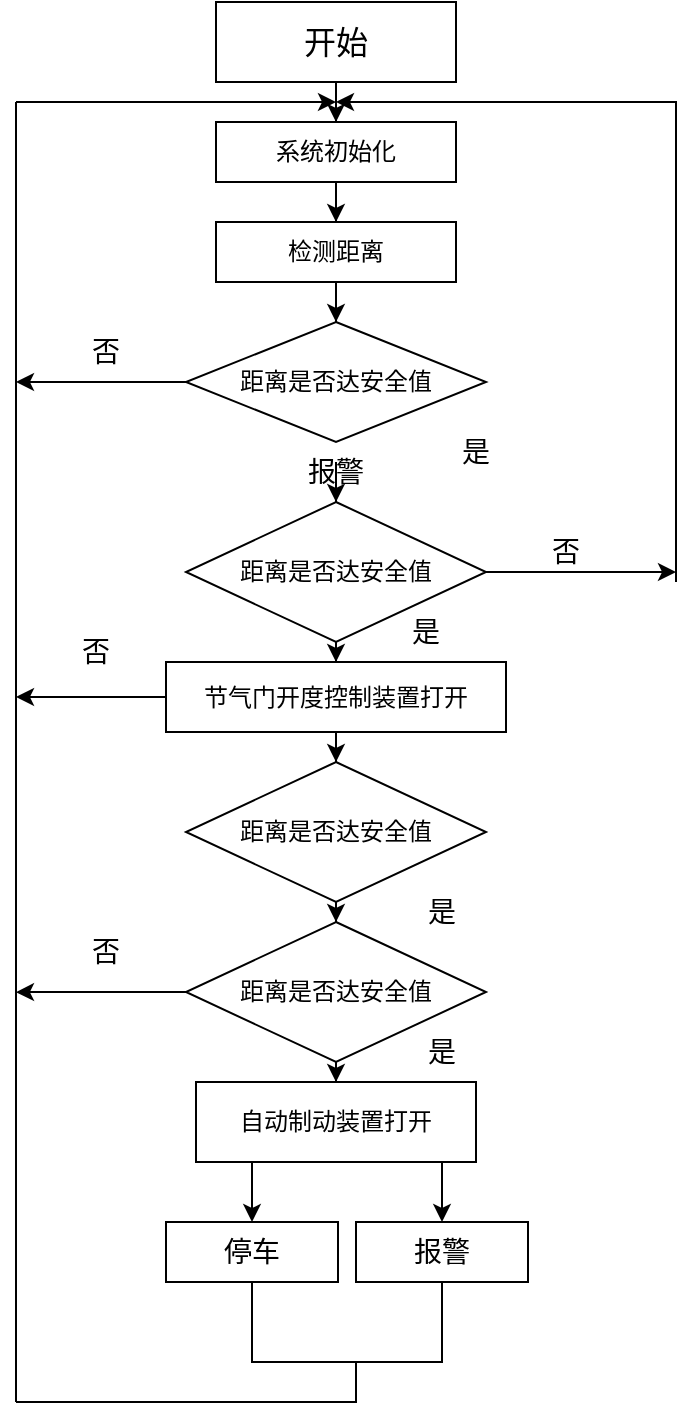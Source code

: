 <mxfile version="20.0.1" type="github">
  <diagram id="C1d3u3oV7PMwIfMLYhfi" name="Page-1">
    <mxGraphModel dx="2966" dy="1563" grid="1" gridSize="10" guides="1" tooltips="1" connect="1" arrows="1" fold="1" page="1" pageScale="1" pageWidth="1169" pageHeight="1654" math="0" shadow="0">
      <root>
        <mxCell id="0" />
        <mxCell id="1" parent="0" />
        <mxCell id="Y9t75XEt5-iBULSz1cMZ-4" value="" style="edgeStyle=orthogonalEdgeStyle;rounded=0;orthogonalLoop=1;jettySize=auto;html=1;fontSize=14;" edge="1" parent="1" source="Y9t75XEt5-iBULSz1cMZ-1" target="Y9t75XEt5-iBULSz1cMZ-3">
          <mxGeometry relative="1" as="geometry" />
        </mxCell>
        <mxCell id="Y9t75XEt5-iBULSz1cMZ-1" value="&lt;font size=&quot;3&quot;&gt;开始&lt;/font&gt;" style="rounded=0;whiteSpace=wrap;html=1;" vertex="1" parent="1">
          <mxGeometry x="330" y="90" width="120" height="40" as="geometry" />
        </mxCell>
        <mxCell id="Y9t75XEt5-iBULSz1cMZ-6" value="" style="edgeStyle=orthogonalEdgeStyle;rounded=0;orthogonalLoop=1;jettySize=auto;html=1;fontSize=14;" edge="1" parent="1" source="Y9t75XEt5-iBULSz1cMZ-3" target="Y9t75XEt5-iBULSz1cMZ-5">
          <mxGeometry relative="1" as="geometry" />
        </mxCell>
        <mxCell id="Y9t75XEt5-iBULSz1cMZ-3" value="系统初始化" style="whiteSpace=wrap;html=1;rounded=0;" vertex="1" parent="1">
          <mxGeometry x="330" y="150" width="120" height="30" as="geometry" />
        </mxCell>
        <mxCell id="Y9t75XEt5-iBULSz1cMZ-8" value="" style="edgeStyle=orthogonalEdgeStyle;rounded=0;orthogonalLoop=1;jettySize=auto;html=1;fontSize=14;" edge="1" parent="1" source="Y9t75XEt5-iBULSz1cMZ-5" target="Y9t75XEt5-iBULSz1cMZ-7">
          <mxGeometry relative="1" as="geometry" />
        </mxCell>
        <mxCell id="Y9t75XEt5-iBULSz1cMZ-5" value="检测距离" style="whiteSpace=wrap;html=1;rounded=0;" vertex="1" parent="1">
          <mxGeometry x="330" y="200" width="120" height="30" as="geometry" />
        </mxCell>
        <mxCell id="Y9t75XEt5-iBULSz1cMZ-10" value="" style="edgeStyle=orthogonalEdgeStyle;rounded=0;orthogonalLoop=1;jettySize=auto;html=1;fontSize=14;startArrow=none;" edge="1" parent="1" source="Y9t75XEt5-iBULSz1cMZ-11" target="Y9t75XEt5-iBULSz1cMZ-9">
          <mxGeometry relative="1" as="geometry" />
        </mxCell>
        <mxCell id="Y9t75XEt5-iBULSz1cMZ-7" value="距离是否达安全值" style="rhombus;whiteSpace=wrap;html=1;rounded=0;" vertex="1" parent="1">
          <mxGeometry x="315" y="250" width="150" height="60" as="geometry" />
        </mxCell>
        <mxCell id="Y9t75XEt5-iBULSz1cMZ-14" value="" style="edgeStyle=orthogonalEdgeStyle;rounded=0;orthogonalLoop=1;jettySize=auto;html=1;fontSize=14;" edge="1" parent="1" source="Y9t75XEt5-iBULSz1cMZ-9" target="Y9t75XEt5-iBULSz1cMZ-13">
          <mxGeometry relative="1" as="geometry" />
        </mxCell>
        <mxCell id="Y9t75XEt5-iBULSz1cMZ-48" style="edgeStyle=orthogonalEdgeStyle;rounded=0;orthogonalLoop=1;jettySize=auto;html=1;exitX=1;exitY=0.5;exitDx=0;exitDy=0;fontSize=14;" edge="1" parent="1" source="Y9t75XEt5-iBULSz1cMZ-9">
          <mxGeometry relative="1" as="geometry">
            <mxPoint x="560" y="375" as="targetPoint" />
          </mxGeometry>
        </mxCell>
        <mxCell id="Y9t75XEt5-iBULSz1cMZ-9" value="距离是否达安全值" style="rhombus;whiteSpace=wrap;html=1;rounded=0;" vertex="1" parent="1">
          <mxGeometry x="315" y="340" width="150" height="70" as="geometry" />
        </mxCell>
        <mxCell id="Y9t75XEt5-iBULSz1cMZ-11" value="报警" style="text;html=1;strokeColor=none;fillColor=none;align=center;verticalAlign=middle;whiteSpace=wrap;rounded=0;fontSize=14;" vertex="1" parent="1">
          <mxGeometry x="360" y="310" width="60" height="30" as="geometry" />
        </mxCell>
        <mxCell id="Y9t75XEt5-iBULSz1cMZ-12" value="" style="edgeStyle=orthogonalEdgeStyle;rounded=0;orthogonalLoop=1;jettySize=auto;html=1;fontSize=14;endArrow=none;" edge="1" parent="1" source="Y9t75XEt5-iBULSz1cMZ-7" target="Y9t75XEt5-iBULSz1cMZ-11">
          <mxGeometry relative="1" as="geometry">
            <mxPoint x="390" y="310" as="sourcePoint" />
            <mxPoint x="390" y="370" as="targetPoint" />
            <Array as="points">
              <mxPoint x="390" y="310" />
              <mxPoint x="390" y="310" />
            </Array>
          </mxGeometry>
        </mxCell>
        <mxCell id="Y9t75XEt5-iBULSz1cMZ-18" style="edgeStyle=orthogonalEdgeStyle;rounded=0;orthogonalLoop=1;jettySize=auto;html=1;entryX=0.5;entryY=0;entryDx=0;entryDy=0;fontSize=14;" edge="1" parent="1" source="Y9t75XEt5-iBULSz1cMZ-13" target="Y9t75XEt5-iBULSz1cMZ-17">
          <mxGeometry relative="1" as="geometry" />
        </mxCell>
        <mxCell id="Y9t75XEt5-iBULSz1cMZ-52" style="edgeStyle=orthogonalEdgeStyle;rounded=0;orthogonalLoop=1;jettySize=auto;html=1;fontSize=14;" edge="1" parent="1" source="Y9t75XEt5-iBULSz1cMZ-13">
          <mxGeometry relative="1" as="geometry">
            <mxPoint x="230.0" y="437.5" as="targetPoint" />
          </mxGeometry>
        </mxCell>
        <mxCell id="Y9t75XEt5-iBULSz1cMZ-13" value="节气门开度控制装置打开" style="whiteSpace=wrap;html=1;rounded=0;" vertex="1" parent="1">
          <mxGeometry x="305" y="420" width="170" height="35" as="geometry" />
        </mxCell>
        <mxCell id="Y9t75XEt5-iBULSz1cMZ-20" value="" style="edgeStyle=orthogonalEdgeStyle;rounded=0;orthogonalLoop=1;jettySize=auto;html=1;fontSize=14;" edge="1" parent="1" source="Y9t75XEt5-iBULSz1cMZ-17" target="Y9t75XEt5-iBULSz1cMZ-19">
          <mxGeometry relative="1" as="geometry" />
        </mxCell>
        <mxCell id="Y9t75XEt5-iBULSz1cMZ-17" value="距离是否达安全值" style="rhombus;whiteSpace=wrap;html=1;rounded=0;" vertex="1" parent="1">
          <mxGeometry x="315" y="470" width="150" height="70" as="geometry" />
        </mxCell>
        <mxCell id="Y9t75XEt5-iBULSz1cMZ-22" value="" style="edgeStyle=orthogonalEdgeStyle;rounded=0;orthogonalLoop=1;jettySize=auto;html=1;fontSize=14;" edge="1" parent="1" source="Y9t75XEt5-iBULSz1cMZ-19" target="Y9t75XEt5-iBULSz1cMZ-21">
          <mxGeometry relative="1" as="geometry" />
        </mxCell>
        <mxCell id="Y9t75XEt5-iBULSz1cMZ-55" style="edgeStyle=orthogonalEdgeStyle;rounded=0;orthogonalLoop=1;jettySize=auto;html=1;exitX=0;exitY=0.5;exitDx=0;exitDy=0;fontSize=14;" edge="1" parent="1" source="Y9t75XEt5-iBULSz1cMZ-19">
          <mxGeometry relative="1" as="geometry">
            <mxPoint x="230.0" y="585.069" as="targetPoint" />
          </mxGeometry>
        </mxCell>
        <mxCell id="Y9t75XEt5-iBULSz1cMZ-19" value="距离是否达安全值" style="rhombus;whiteSpace=wrap;html=1;rounded=0;" vertex="1" parent="1">
          <mxGeometry x="315" y="550" width="150" height="70" as="geometry" />
        </mxCell>
        <mxCell id="Y9t75XEt5-iBULSz1cMZ-23" style="edgeStyle=orthogonalEdgeStyle;rounded=0;orthogonalLoop=1;jettySize=auto;html=1;exitX=0.25;exitY=1;exitDx=0;exitDy=0;fontSize=14;entryX=0.5;entryY=0;entryDx=0;entryDy=0;" edge="1" parent="1" source="Y9t75XEt5-iBULSz1cMZ-21" target="Y9t75XEt5-iBULSz1cMZ-24">
          <mxGeometry relative="1" as="geometry">
            <mxPoint x="350" y="740" as="targetPoint" />
          </mxGeometry>
        </mxCell>
        <mxCell id="Y9t75XEt5-iBULSz1cMZ-26" style="edgeStyle=orthogonalEdgeStyle;rounded=0;orthogonalLoop=1;jettySize=auto;html=1;exitX=0.75;exitY=1;exitDx=0;exitDy=0;entryX=0.5;entryY=0;entryDx=0;entryDy=0;fontSize=14;" edge="1" parent="1" source="Y9t75XEt5-iBULSz1cMZ-21" target="Y9t75XEt5-iBULSz1cMZ-25">
          <mxGeometry relative="1" as="geometry" />
        </mxCell>
        <mxCell id="Y9t75XEt5-iBULSz1cMZ-21" value="自动制动装置打开" style="whiteSpace=wrap;html=1;rounded=0;" vertex="1" parent="1">
          <mxGeometry x="320" y="630" width="140" height="40" as="geometry" />
        </mxCell>
        <mxCell id="Y9t75XEt5-iBULSz1cMZ-24" value="停车" style="rounded=0;whiteSpace=wrap;html=1;fontSize=14;" vertex="1" parent="1">
          <mxGeometry x="305" y="700" width="86" height="30" as="geometry" />
        </mxCell>
        <mxCell id="Y9t75XEt5-iBULSz1cMZ-25" value="报警" style="rounded=0;whiteSpace=wrap;html=1;fontSize=14;" vertex="1" parent="1">
          <mxGeometry x="400" y="700" width="86" height="30" as="geometry" />
        </mxCell>
        <mxCell id="Y9t75XEt5-iBULSz1cMZ-36" value="" style="endArrow=classic;html=1;rounded=0;fontSize=14;" edge="1" parent="1">
          <mxGeometry width="50" height="50" relative="1" as="geometry">
            <mxPoint x="230" y="140" as="sourcePoint" />
            <mxPoint x="390" y="140" as="targetPoint" />
          </mxGeometry>
        </mxCell>
        <mxCell id="Y9t75XEt5-iBULSz1cMZ-38" value="" style="endArrow=none;html=1;rounded=0;fontSize=14;" edge="1" parent="1">
          <mxGeometry width="50" height="50" relative="1" as="geometry">
            <mxPoint x="230" y="790" as="sourcePoint" />
            <mxPoint x="230" y="140" as="targetPoint" />
          </mxGeometry>
        </mxCell>
        <mxCell id="Y9t75XEt5-iBULSz1cMZ-41" value="" style="endArrow=none;html=1;rounded=0;fontSize=14;entryX=0.5;entryY=1;entryDx=0;entryDy=0;exitX=0.5;exitY=1;exitDx=0;exitDy=0;" edge="1" parent="1" source="Y9t75XEt5-iBULSz1cMZ-24" target="Y9t75XEt5-iBULSz1cMZ-25">
          <mxGeometry width="50" height="50" relative="1" as="geometry">
            <mxPoint x="370" y="800" as="sourcePoint" />
            <mxPoint x="420" y="750" as="targetPoint" />
            <Array as="points">
              <mxPoint x="348" y="770" />
              <mxPoint x="390" y="770" />
              <mxPoint x="443" y="770" />
            </Array>
          </mxGeometry>
        </mxCell>
        <mxCell id="Y9t75XEt5-iBULSz1cMZ-42" value="" style="endArrow=none;html=1;rounded=0;fontSize=14;" edge="1" parent="1">
          <mxGeometry width="50" height="50" relative="1" as="geometry">
            <mxPoint x="230" y="790" as="sourcePoint" />
            <mxPoint x="400" y="770" as="targetPoint" />
            <Array as="points">
              <mxPoint x="400" y="790" />
            </Array>
          </mxGeometry>
        </mxCell>
        <mxCell id="Y9t75XEt5-iBULSz1cMZ-43" value="" style="endArrow=classic;html=1;rounded=0;fontSize=14;exitX=0;exitY=0.5;exitDx=0;exitDy=0;" edge="1" parent="1" source="Y9t75XEt5-iBULSz1cMZ-7">
          <mxGeometry width="50" height="50" relative="1" as="geometry">
            <mxPoint x="260" y="310" as="sourcePoint" />
            <mxPoint x="230" y="280" as="targetPoint" />
          </mxGeometry>
        </mxCell>
        <mxCell id="Y9t75XEt5-iBULSz1cMZ-44" value="否" style="text;html=1;strokeColor=none;fillColor=none;align=center;verticalAlign=middle;whiteSpace=wrap;rounded=0;fontSize=14;" vertex="1" parent="1">
          <mxGeometry x="245" y="250" width="60" height="30" as="geometry" />
        </mxCell>
        <mxCell id="Y9t75XEt5-iBULSz1cMZ-46" value="是" style="text;html=1;strokeColor=none;fillColor=none;align=center;verticalAlign=middle;whiteSpace=wrap;rounded=0;fontSize=14;" vertex="1" parent="1">
          <mxGeometry x="430" y="300" width="60" height="30" as="geometry" />
        </mxCell>
        <mxCell id="Y9t75XEt5-iBULSz1cMZ-49" value="" style="endArrow=classic;html=1;rounded=0;fontSize=14;" edge="1" parent="1">
          <mxGeometry width="50" height="50" relative="1" as="geometry">
            <mxPoint x="560" y="380" as="sourcePoint" />
            <mxPoint x="390" y="140" as="targetPoint" />
            <Array as="points">
              <mxPoint x="560" y="140" />
            </Array>
          </mxGeometry>
        </mxCell>
        <mxCell id="Y9t75XEt5-iBULSz1cMZ-50" value="否" style="text;html=1;strokeColor=none;fillColor=none;align=center;verticalAlign=middle;whiteSpace=wrap;rounded=0;fontSize=14;" vertex="1" parent="1">
          <mxGeometry x="475" y="350" width="60" height="30" as="geometry" />
        </mxCell>
        <mxCell id="Y9t75XEt5-iBULSz1cMZ-51" value="是" style="text;html=1;strokeColor=none;fillColor=none;align=center;verticalAlign=middle;whiteSpace=wrap;rounded=0;fontSize=14;" vertex="1" parent="1">
          <mxGeometry x="405" y="390" width="60" height="30" as="geometry" />
        </mxCell>
        <mxCell id="Y9t75XEt5-iBULSz1cMZ-53" value="否" style="text;html=1;strokeColor=none;fillColor=none;align=center;verticalAlign=middle;whiteSpace=wrap;rounded=0;fontSize=14;" vertex="1" parent="1">
          <mxGeometry x="240" y="400" width="60" height="30" as="geometry" />
        </mxCell>
        <mxCell id="Y9t75XEt5-iBULSz1cMZ-54" value="是" style="text;html=1;strokeColor=none;fillColor=none;align=center;verticalAlign=middle;whiteSpace=wrap;rounded=0;fontSize=14;" vertex="1" parent="1">
          <mxGeometry x="413" y="530" width="60" height="30" as="geometry" />
        </mxCell>
        <mxCell id="Y9t75XEt5-iBULSz1cMZ-56" value="否" style="text;html=1;strokeColor=none;fillColor=none;align=center;verticalAlign=middle;whiteSpace=wrap;rounded=0;fontSize=14;" vertex="1" parent="1">
          <mxGeometry x="245" y="550" width="60" height="30" as="geometry" />
        </mxCell>
        <mxCell id="Y9t75XEt5-iBULSz1cMZ-57" value="是" style="text;html=1;strokeColor=none;fillColor=none;align=center;verticalAlign=middle;whiteSpace=wrap;rounded=0;fontSize=14;" vertex="1" parent="1">
          <mxGeometry x="413" y="600" width="60" height="30" as="geometry" />
        </mxCell>
      </root>
    </mxGraphModel>
  </diagram>
</mxfile>

